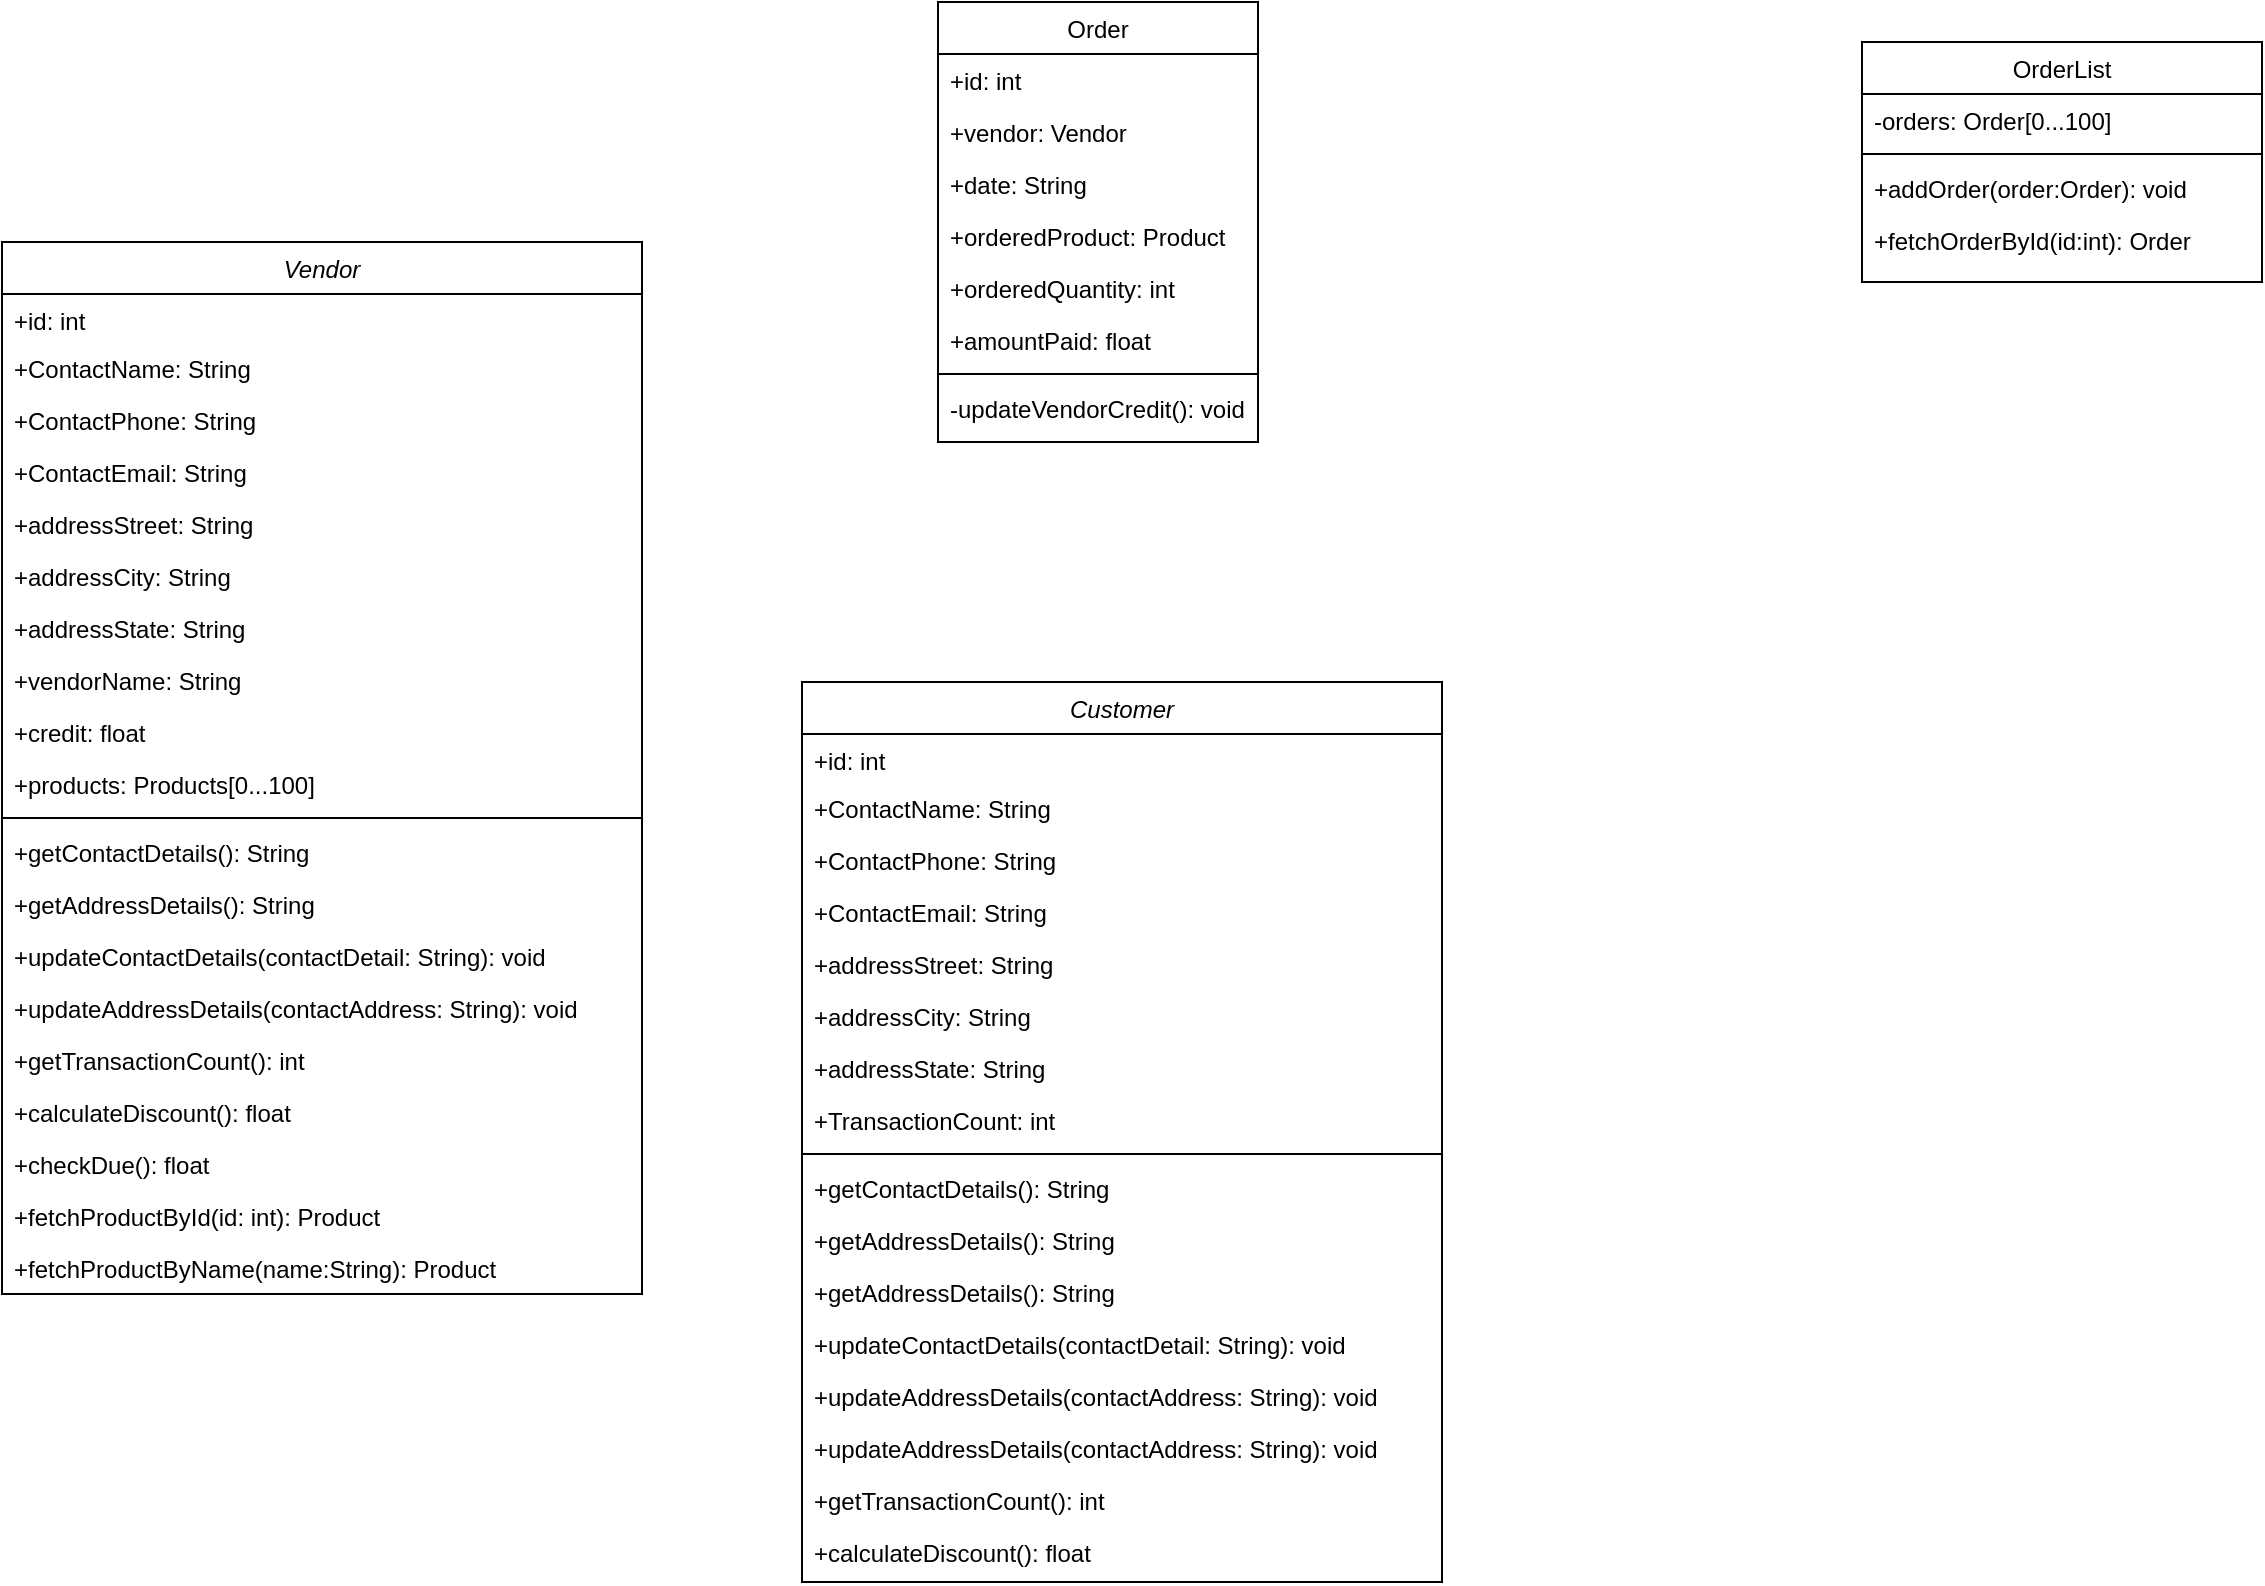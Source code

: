 <mxfile version="14.8.6" type="github">
  <diagram id="C5RBs43oDa-KdzZeNtuy" name="Page-1">
    <mxGraphModel dx="723" dy="402" grid="1" gridSize="10" guides="1" tooltips="1" connect="1" arrows="1" fold="1" page="1" pageScale="1" pageWidth="827" pageHeight="1169" math="0" shadow="0">
      <root>
        <mxCell id="WIyWlLk6GJQsqaUBKTNV-0" />
        <mxCell id="WIyWlLk6GJQsqaUBKTNV-1" parent="WIyWlLk6GJQsqaUBKTNV-0" />
        <mxCell id="zkfFHV4jXpPFQw0GAbJ--0" value="Customer" style="swimlane;fontStyle=2;align=center;verticalAlign=top;childLayout=stackLayout;horizontal=1;startSize=26;horizontalStack=0;resizeParent=1;resizeLast=0;collapsible=1;marginBottom=0;rounded=0;shadow=0;strokeWidth=1;" parent="WIyWlLk6GJQsqaUBKTNV-1" vertex="1">
          <mxGeometry x="440" y="460" width="320" height="450" as="geometry">
            <mxRectangle x="220" y="120" width="160" height="26" as="alternateBounds" />
          </mxGeometry>
        </mxCell>
        <mxCell id="zkfFHV4jXpPFQw0GAbJ--1" value="+id: int" style="text;align=left;verticalAlign=top;spacingLeft=4;spacingRight=4;overflow=hidden;rotatable=0;points=[[0,0.5],[1,0.5]];portConstraint=eastwest;" parent="zkfFHV4jXpPFQw0GAbJ--0" vertex="1">
          <mxGeometry y="26" width="320" height="24" as="geometry" />
        </mxCell>
        <mxCell id="zkfFHV4jXpPFQw0GAbJ--2" value="+ContactName: String" style="text;align=left;verticalAlign=top;spacingLeft=4;spacingRight=4;overflow=hidden;rotatable=0;points=[[0,0.5],[1,0.5]];portConstraint=eastwest;rounded=0;shadow=0;html=0;" parent="zkfFHV4jXpPFQw0GAbJ--0" vertex="1">
          <mxGeometry y="50" width="320" height="26" as="geometry" />
        </mxCell>
        <mxCell id="zkfFHV4jXpPFQw0GAbJ--3" value="+ContactPhone: String" style="text;align=left;verticalAlign=top;spacingLeft=4;spacingRight=4;overflow=hidden;rotatable=0;points=[[0,0.5],[1,0.5]];portConstraint=eastwest;rounded=0;shadow=0;html=0;" parent="zkfFHV4jXpPFQw0GAbJ--0" vertex="1">
          <mxGeometry y="76" width="320" height="26" as="geometry" />
        </mxCell>
        <mxCell id="1jLTOd4MKccKcx19Hee_-68" value="+ContactEmail: String" style="text;align=left;verticalAlign=top;spacingLeft=4;spacingRight=4;overflow=hidden;rotatable=0;points=[[0,0.5],[1,0.5]];portConstraint=eastwest;" vertex="1" parent="zkfFHV4jXpPFQw0GAbJ--0">
          <mxGeometry y="102" width="320" height="26" as="geometry" />
        </mxCell>
        <mxCell id="1jLTOd4MKccKcx19Hee_-69" value="+addressStreet: String" style="text;align=left;verticalAlign=top;spacingLeft=4;spacingRight=4;overflow=hidden;rotatable=0;points=[[0,0.5],[1,0.5]];portConstraint=eastwest;" vertex="1" parent="zkfFHV4jXpPFQw0GAbJ--0">
          <mxGeometry y="128" width="320" height="26" as="geometry" />
        </mxCell>
        <mxCell id="1jLTOd4MKccKcx19Hee_-70" value="+addressCity: String" style="text;align=left;verticalAlign=top;spacingLeft=4;spacingRight=4;overflow=hidden;rotatable=0;points=[[0,0.5],[1,0.5]];portConstraint=eastwest;" vertex="1" parent="zkfFHV4jXpPFQw0GAbJ--0">
          <mxGeometry y="154" width="320" height="26" as="geometry" />
        </mxCell>
        <mxCell id="1jLTOd4MKccKcx19Hee_-71" value="+addressState: String" style="text;align=left;verticalAlign=top;spacingLeft=4;spacingRight=4;overflow=hidden;rotatable=0;points=[[0,0.5],[1,0.5]];portConstraint=eastwest;" vertex="1" parent="zkfFHV4jXpPFQw0GAbJ--0">
          <mxGeometry y="180" width="320" height="26" as="geometry" />
        </mxCell>
        <mxCell id="1jLTOd4MKccKcx19Hee_-72" value="+TransactionCount: int" style="text;align=left;verticalAlign=top;spacingLeft=4;spacingRight=4;overflow=hidden;rotatable=0;points=[[0,0.5],[1,0.5]];portConstraint=eastwest;" vertex="1" parent="zkfFHV4jXpPFQw0GAbJ--0">
          <mxGeometry y="206" width="320" height="26" as="geometry" />
        </mxCell>
        <mxCell id="zkfFHV4jXpPFQw0GAbJ--4" value="" style="line;html=1;strokeWidth=1;align=left;verticalAlign=middle;spacingTop=-1;spacingLeft=3;spacingRight=3;rotatable=0;labelPosition=right;points=[];portConstraint=eastwest;" parent="zkfFHV4jXpPFQw0GAbJ--0" vertex="1">
          <mxGeometry y="232" width="320" height="8" as="geometry" />
        </mxCell>
        <mxCell id="zkfFHV4jXpPFQw0GAbJ--5" value="+getContactDetails(): String" style="text;align=left;verticalAlign=top;spacingLeft=4;spacingRight=4;overflow=hidden;rotatable=0;points=[[0,0.5],[1,0.5]];portConstraint=eastwest;" parent="zkfFHV4jXpPFQw0GAbJ--0" vertex="1">
          <mxGeometry y="240" width="320" height="26" as="geometry" />
        </mxCell>
        <mxCell id="1jLTOd4MKccKcx19Hee_-73" value="+getAddressDetails(): String" style="text;align=left;verticalAlign=top;spacingLeft=4;spacingRight=4;overflow=hidden;rotatable=0;points=[[0,0.5],[1,0.5]];portConstraint=eastwest;" vertex="1" parent="zkfFHV4jXpPFQw0GAbJ--0">
          <mxGeometry y="266" width="320" height="26" as="geometry" />
        </mxCell>
        <mxCell id="1jLTOd4MKccKcx19Hee_-74" value="+getAddressDetails(): String" style="text;align=left;verticalAlign=top;spacingLeft=4;spacingRight=4;overflow=hidden;rotatable=0;points=[[0,0.5],[1,0.5]];portConstraint=eastwest;" vertex="1" parent="zkfFHV4jXpPFQw0GAbJ--0">
          <mxGeometry y="292" width="320" height="26" as="geometry" />
        </mxCell>
        <mxCell id="1jLTOd4MKccKcx19Hee_-75" value="+updateContactDetails(contactDetail: String): void" style="text;align=left;verticalAlign=top;spacingLeft=4;spacingRight=4;overflow=hidden;rotatable=0;points=[[0,0.5],[1,0.5]];portConstraint=eastwest;" vertex="1" parent="zkfFHV4jXpPFQw0GAbJ--0">
          <mxGeometry y="318" width="320" height="26" as="geometry" />
        </mxCell>
        <mxCell id="1jLTOd4MKccKcx19Hee_-76" value="+updateAddressDetails(contactAddress: String): void" style="text;align=left;verticalAlign=top;spacingLeft=4;spacingRight=4;overflow=hidden;rotatable=0;points=[[0,0.5],[1,0.5]];portConstraint=eastwest;" vertex="1" parent="zkfFHV4jXpPFQw0GAbJ--0">
          <mxGeometry y="344" width="320" height="26" as="geometry" />
        </mxCell>
        <mxCell id="1jLTOd4MKccKcx19Hee_-77" value="+updateAddressDetails(contactAddress: String): void" style="text;align=left;verticalAlign=top;spacingLeft=4;spacingRight=4;overflow=hidden;rotatable=0;points=[[0,0.5],[1,0.5]];portConstraint=eastwest;" vertex="1" parent="zkfFHV4jXpPFQw0GAbJ--0">
          <mxGeometry y="370" width="320" height="26" as="geometry" />
        </mxCell>
        <mxCell id="1jLTOd4MKccKcx19Hee_-79" value="+getTransactionCount(): int" style="text;align=left;verticalAlign=top;spacingLeft=4;spacingRight=4;overflow=hidden;rotatable=0;points=[[0,0.5],[1,0.5]];portConstraint=eastwest;" vertex="1" parent="zkfFHV4jXpPFQw0GAbJ--0">
          <mxGeometry y="396" width="320" height="26" as="geometry" />
        </mxCell>
        <mxCell id="1jLTOd4MKccKcx19Hee_-80" value="+calculateDiscount(): float" style="text;align=left;verticalAlign=top;spacingLeft=4;spacingRight=4;overflow=hidden;rotatable=0;points=[[0,0.5],[1,0.5]];portConstraint=eastwest;" vertex="1" parent="zkfFHV4jXpPFQw0GAbJ--0">
          <mxGeometry y="422" width="320" height="26" as="geometry" />
        </mxCell>
        <mxCell id="zkfFHV4jXpPFQw0GAbJ--17" value="Order" style="swimlane;fontStyle=0;align=center;verticalAlign=top;childLayout=stackLayout;horizontal=1;startSize=26;horizontalStack=0;resizeParent=1;resizeLast=0;collapsible=1;marginBottom=0;rounded=0;shadow=0;strokeWidth=1;" parent="WIyWlLk6GJQsqaUBKTNV-1" vertex="1">
          <mxGeometry x="508" y="120" width="160" height="220" as="geometry">
            <mxRectangle x="550" y="140" width="160" height="26" as="alternateBounds" />
          </mxGeometry>
        </mxCell>
        <mxCell id="zkfFHV4jXpPFQw0GAbJ--18" value="+id: int" style="text;align=left;verticalAlign=top;spacingLeft=4;spacingRight=4;overflow=hidden;rotatable=0;points=[[0,0.5],[1,0.5]];portConstraint=eastwest;" parent="zkfFHV4jXpPFQw0GAbJ--17" vertex="1">
          <mxGeometry y="26" width="160" height="26" as="geometry" />
        </mxCell>
        <mxCell id="zkfFHV4jXpPFQw0GAbJ--19" value="+vendor: Vendor" style="text;align=left;verticalAlign=top;spacingLeft=4;spacingRight=4;overflow=hidden;rotatable=0;points=[[0,0.5],[1,0.5]];portConstraint=eastwest;rounded=0;shadow=0;html=0;" parent="zkfFHV4jXpPFQw0GAbJ--17" vertex="1">
          <mxGeometry y="52" width="160" height="26" as="geometry" />
        </mxCell>
        <mxCell id="zkfFHV4jXpPFQw0GAbJ--20" value="+date: String" style="text;align=left;verticalAlign=top;spacingLeft=4;spacingRight=4;overflow=hidden;rotatable=0;points=[[0,0.5],[1,0.5]];portConstraint=eastwest;rounded=0;shadow=0;html=0;" parent="zkfFHV4jXpPFQw0GAbJ--17" vertex="1">
          <mxGeometry y="78" width="160" height="26" as="geometry" />
        </mxCell>
        <mxCell id="zkfFHV4jXpPFQw0GAbJ--21" value="+orderedProduct: Product" style="text;align=left;verticalAlign=top;spacingLeft=4;spacingRight=4;overflow=hidden;rotatable=0;points=[[0,0.5],[1,0.5]];portConstraint=eastwest;rounded=0;shadow=0;html=0;" parent="zkfFHV4jXpPFQw0GAbJ--17" vertex="1">
          <mxGeometry y="104" width="160" height="26" as="geometry" />
        </mxCell>
        <mxCell id="zkfFHV4jXpPFQw0GAbJ--22" value="+orderedQuantity: int" style="text;align=left;verticalAlign=top;spacingLeft=4;spacingRight=4;overflow=hidden;rotatable=0;points=[[0,0.5],[1,0.5]];portConstraint=eastwest;rounded=0;shadow=0;html=0;" parent="zkfFHV4jXpPFQw0GAbJ--17" vertex="1">
          <mxGeometry y="130" width="160" height="26" as="geometry" />
        </mxCell>
        <mxCell id="1jLTOd4MKccKcx19Hee_-81" value="+amountPaid: float" style="text;align=left;verticalAlign=top;spacingLeft=4;spacingRight=4;overflow=hidden;rotatable=0;points=[[0,0.5],[1,0.5]];portConstraint=eastwest;rounded=0;shadow=0;html=0;" vertex="1" parent="zkfFHV4jXpPFQw0GAbJ--17">
          <mxGeometry y="156" width="160" height="26" as="geometry" />
        </mxCell>
        <mxCell id="zkfFHV4jXpPFQw0GAbJ--23" value="" style="line;html=1;strokeWidth=1;align=left;verticalAlign=middle;spacingTop=-1;spacingLeft=3;spacingRight=3;rotatable=0;labelPosition=right;points=[];portConstraint=eastwest;" parent="zkfFHV4jXpPFQw0GAbJ--17" vertex="1">
          <mxGeometry y="182" width="160" height="8" as="geometry" />
        </mxCell>
        <mxCell id="zkfFHV4jXpPFQw0GAbJ--24" value="-updateVendorCredit(): void" style="text;align=left;verticalAlign=top;spacingLeft=4;spacingRight=4;overflow=hidden;rotatable=0;points=[[0,0.5],[1,0.5]];portConstraint=eastwest;" parent="zkfFHV4jXpPFQw0GAbJ--17" vertex="1">
          <mxGeometry y="190" width="160" height="26" as="geometry" />
        </mxCell>
        <mxCell id="1jLTOd4MKccKcx19Hee_-101" value="Vendor" style="swimlane;fontStyle=2;align=center;verticalAlign=top;childLayout=stackLayout;horizontal=1;startSize=26;horizontalStack=0;resizeParent=1;resizeLast=0;collapsible=1;marginBottom=0;rounded=0;shadow=0;strokeWidth=1;" vertex="1" parent="WIyWlLk6GJQsqaUBKTNV-1">
          <mxGeometry x="40" y="240" width="320" height="526" as="geometry">
            <mxRectangle x="220" y="120" width="160" height="26" as="alternateBounds" />
          </mxGeometry>
        </mxCell>
        <mxCell id="1jLTOd4MKccKcx19Hee_-102" value="+id: int" style="text;align=left;verticalAlign=top;spacingLeft=4;spacingRight=4;overflow=hidden;rotatable=0;points=[[0,0.5],[1,0.5]];portConstraint=eastwest;" vertex="1" parent="1jLTOd4MKccKcx19Hee_-101">
          <mxGeometry y="26" width="320" height="24" as="geometry" />
        </mxCell>
        <mxCell id="1jLTOd4MKccKcx19Hee_-103" value="+ContactName: String" style="text;align=left;verticalAlign=top;spacingLeft=4;spacingRight=4;overflow=hidden;rotatable=0;points=[[0,0.5],[1,0.5]];portConstraint=eastwest;rounded=0;shadow=0;html=0;" vertex="1" parent="1jLTOd4MKccKcx19Hee_-101">
          <mxGeometry y="50" width="320" height="26" as="geometry" />
        </mxCell>
        <mxCell id="1jLTOd4MKccKcx19Hee_-104" value="+ContactPhone: String" style="text;align=left;verticalAlign=top;spacingLeft=4;spacingRight=4;overflow=hidden;rotatable=0;points=[[0,0.5],[1,0.5]];portConstraint=eastwest;rounded=0;shadow=0;html=0;" vertex="1" parent="1jLTOd4MKccKcx19Hee_-101">
          <mxGeometry y="76" width="320" height="26" as="geometry" />
        </mxCell>
        <mxCell id="1jLTOd4MKccKcx19Hee_-105" value="+ContactEmail: String" style="text;align=left;verticalAlign=top;spacingLeft=4;spacingRight=4;overflow=hidden;rotatable=0;points=[[0,0.5],[1,0.5]];portConstraint=eastwest;" vertex="1" parent="1jLTOd4MKccKcx19Hee_-101">
          <mxGeometry y="102" width="320" height="26" as="geometry" />
        </mxCell>
        <mxCell id="1jLTOd4MKccKcx19Hee_-106" value="+addressStreet: String" style="text;align=left;verticalAlign=top;spacingLeft=4;spacingRight=4;overflow=hidden;rotatable=0;points=[[0,0.5],[1,0.5]];portConstraint=eastwest;" vertex="1" parent="1jLTOd4MKccKcx19Hee_-101">
          <mxGeometry y="128" width="320" height="26" as="geometry" />
        </mxCell>
        <mxCell id="1jLTOd4MKccKcx19Hee_-107" value="+addressCity: String" style="text;align=left;verticalAlign=top;spacingLeft=4;spacingRight=4;overflow=hidden;rotatable=0;points=[[0,0.5],[1,0.5]];portConstraint=eastwest;" vertex="1" parent="1jLTOd4MKccKcx19Hee_-101">
          <mxGeometry y="154" width="320" height="26" as="geometry" />
        </mxCell>
        <mxCell id="1jLTOd4MKccKcx19Hee_-108" value="+addressState: String" style="text;align=left;verticalAlign=top;spacingLeft=4;spacingRight=4;overflow=hidden;rotatable=0;points=[[0,0.5],[1,0.5]];portConstraint=eastwest;" vertex="1" parent="1jLTOd4MKccKcx19Hee_-101">
          <mxGeometry y="180" width="320" height="26" as="geometry" />
        </mxCell>
        <mxCell id="1jLTOd4MKccKcx19Hee_-119" value="+vendorName: String" style="text;align=left;verticalAlign=top;spacingLeft=4;spacingRight=4;overflow=hidden;rotatable=0;points=[[0,0.5],[1,0.5]];portConstraint=eastwest;" vertex="1" parent="1jLTOd4MKccKcx19Hee_-101">
          <mxGeometry y="206" width="320" height="26" as="geometry" />
        </mxCell>
        <mxCell id="1jLTOd4MKccKcx19Hee_-121" value="+credit: float" style="text;align=left;verticalAlign=top;spacingLeft=4;spacingRight=4;overflow=hidden;rotatable=0;points=[[0,0.5],[1,0.5]];portConstraint=eastwest;" vertex="1" parent="1jLTOd4MKccKcx19Hee_-101">
          <mxGeometry y="232" width="320" height="26" as="geometry" />
        </mxCell>
        <mxCell id="1jLTOd4MKccKcx19Hee_-120" value="+products: Products[0...100]" style="text;align=left;verticalAlign=top;spacingLeft=4;spacingRight=4;overflow=hidden;rotatable=0;points=[[0,0.5],[1,0.5]];portConstraint=eastwest;" vertex="1" parent="1jLTOd4MKccKcx19Hee_-101">
          <mxGeometry y="258" width="320" height="26" as="geometry" />
        </mxCell>
        <mxCell id="1jLTOd4MKccKcx19Hee_-110" value="" style="line;html=1;strokeWidth=1;align=left;verticalAlign=middle;spacingTop=-1;spacingLeft=3;spacingRight=3;rotatable=0;labelPosition=right;points=[];portConstraint=eastwest;" vertex="1" parent="1jLTOd4MKccKcx19Hee_-101">
          <mxGeometry y="284" width="320" height="8" as="geometry" />
        </mxCell>
        <mxCell id="1jLTOd4MKccKcx19Hee_-111" value="+getContactDetails(): String" style="text;align=left;verticalAlign=top;spacingLeft=4;spacingRight=4;overflow=hidden;rotatable=0;points=[[0,0.5],[1,0.5]];portConstraint=eastwest;" vertex="1" parent="1jLTOd4MKccKcx19Hee_-101">
          <mxGeometry y="292" width="320" height="26" as="geometry" />
        </mxCell>
        <mxCell id="1jLTOd4MKccKcx19Hee_-112" value="+getAddressDetails(): String" style="text;align=left;verticalAlign=top;spacingLeft=4;spacingRight=4;overflow=hidden;rotatable=0;points=[[0,0.5],[1,0.5]];portConstraint=eastwest;" vertex="1" parent="1jLTOd4MKccKcx19Hee_-101">
          <mxGeometry y="318" width="320" height="26" as="geometry" />
        </mxCell>
        <mxCell id="1jLTOd4MKccKcx19Hee_-114" value="+updateContactDetails(contactDetail: String): void" style="text;align=left;verticalAlign=top;spacingLeft=4;spacingRight=4;overflow=hidden;rotatable=0;points=[[0,0.5],[1,0.5]];portConstraint=eastwest;" vertex="1" parent="1jLTOd4MKccKcx19Hee_-101">
          <mxGeometry y="344" width="320" height="26" as="geometry" />
        </mxCell>
        <mxCell id="1jLTOd4MKccKcx19Hee_-115" value="+updateAddressDetails(contactAddress: String): void" style="text;align=left;verticalAlign=top;spacingLeft=4;spacingRight=4;overflow=hidden;rotatable=0;points=[[0,0.5],[1,0.5]];portConstraint=eastwest;" vertex="1" parent="1jLTOd4MKccKcx19Hee_-101">
          <mxGeometry y="370" width="320" height="26" as="geometry" />
        </mxCell>
        <mxCell id="1jLTOd4MKccKcx19Hee_-117" value="+getTransactionCount(): int" style="text;align=left;verticalAlign=top;spacingLeft=4;spacingRight=4;overflow=hidden;rotatable=0;points=[[0,0.5],[1,0.5]];portConstraint=eastwest;" vertex="1" parent="1jLTOd4MKccKcx19Hee_-101">
          <mxGeometry y="396" width="320" height="26" as="geometry" />
        </mxCell>
        <mxCell id="1jLTOd4MKccKcx19Hee_-118" value="+calculateDiscount(): float" style="text;align=left;verticalAlign=top;spacingLeft=4;spacingRight=4;overflow=hidden;rotatable=0;points=[[0,0.5],[1,0.5]];portConstraint=eastwest;" vertex="1" parent="1jLTOd4MKccKcx19Hee_-101">
          <mxGeometry y="422" width="320" height="26" as="geometry" />
        </mxCell>
        <mxCell id="1jLTOd4MKccKcx19Hee_-122" value="+checkDue(): float" style="text;align=left;verticalAlign=top;spacingLeft=4;spacingRight=4;overflow=hidden;rotatable=0;points=[[0,0.5],[1,0.5]];portConstraint=eastwest;" vertex="1" parent="1jLTOd4MKccKcx19Hee_-101">
          <mxGeometry y="448" width="320" height="26" as="geometry" />
        </mxCell>
        <mxCell id="1jLTOd4MKccKcx19Hee_-123" value="+fetchProductById(id: int): Product" style="text;align=left;verticalAlign=top;spacingLeft=4;spacingRight=4;overflow=hidden;rotatable=0;points=[[0,0.5],[1,0.5]];portConstraint=eastwest;" vertex="1" parent="1jLTOd4MKccKcx19Hee_-101">
          <mxGeometry y="474" width="320" height="26" as="geometry" />
        </mxCell>
        <mxCell id="1jLTOd4MKccKcx19Hee_-124" value="+fetchProductByName(name:String): Product" style="text;align=left;verticalAlign=top;spacingLeft=4;spacingRight=4;overflow=hidden;rotatable=0;points=[[0,0.5],[1,0.5]];portConstraint=eastwest;" vertex="1" parent="1jLTOd4MKccKcx19Hee_-101">
          <mxGeometry y="500" width="320" height="26" as="geometry" />
        </mxCell>
        <mxCell id="1jLTOd4MKccKcx19Hee_-125" value="OrderList" style="swimlane;fontStyle=0;align=center;verticalAlign=top;childLayout=stackLayout;horizontal=1;startSize=26;horizontalStack=0;resizeParent=1;resizeLast=0;collapsible=1;marginBottom=0;rounded=0;shadow=0;strokeWidth=1;" vertex="1" parent="WIyWlLk6GJQsqaUBKTNV-1">
          <mxGeometry x="970" y="140" width="200" height="120" as="geometry">
            <mxRectangle x="550" y="140" width="160" height="26" as="alternateBounds" />
          </mxGeometry>
        </mxCell>
        <mxCell id="1jLTOd4MKccKcx19Hee_-126" value="-orders: Order[0...100]" style="text;align=left;verticalAlign=top;spacingLeft=4;spacingRight=4;overflow=hidden;rotatable=0;points=[[0,0.5],[1,0.5]];portConstraint=eastwest;" vertex="1" parent="1jLTOd4MKccKcx19Hee_-125">
          <mxGeometry y="26" width="200" height="26" as="geometry" />
        </mxCell>
        <mxCell id="1jLTOd4MKccKcx19Hee_-132" value="" style="line;html=1;strokeWidth=1;align=left;verticalAlign=middle;spacingTop=-1;spacingLeft=3;spacingRight=3;rotatable=0;labelPosition=right;points=[];portConstraint=eastwest;" vertex="1" parent="1jLTOd4MKccKcx19Hee_-125">
          <mxGeometry y="52" width="200" height="8" as="geometry" />
        </mxCell>
        <mxCell id="1jLTOd4MKccKcx19Hee_-133" value="+addOrder(order:Order): void" style="text;align=left;verticalAlign=top;spacingLeft=4;spacingRight=4;overflow=hidden;rotatable=0;points=[[0,0.5],[1,0.5]];portConstraint=eastwest;" vertex="1" parent="1jLTOd4MKccKcx19Hee_-125">
          <mxGeometry y="60" width="200" height="26" as="geometry" />
        </mxCell>
        <mxCell id="1jLTOd4MKccKcx19Hee_-134" value="+fetchOrderById(id:int): Order" style="text;align=left;verticalAlign=top;spacingLeft=4;spacingRight=4;overflow=hidden;rotatable=0;points=[[0,0.5],[1,0.5]];portConstraint=eastwest;" vertex="1" parent="1jLTOd4MKccKcx19Hee_-125">
          <mxGeometry y="86" width="200" height="26" as="geometry" />
        </mxCell>
      </root>
    </mxGraphModel>
  </diagram>
</mxfile>
